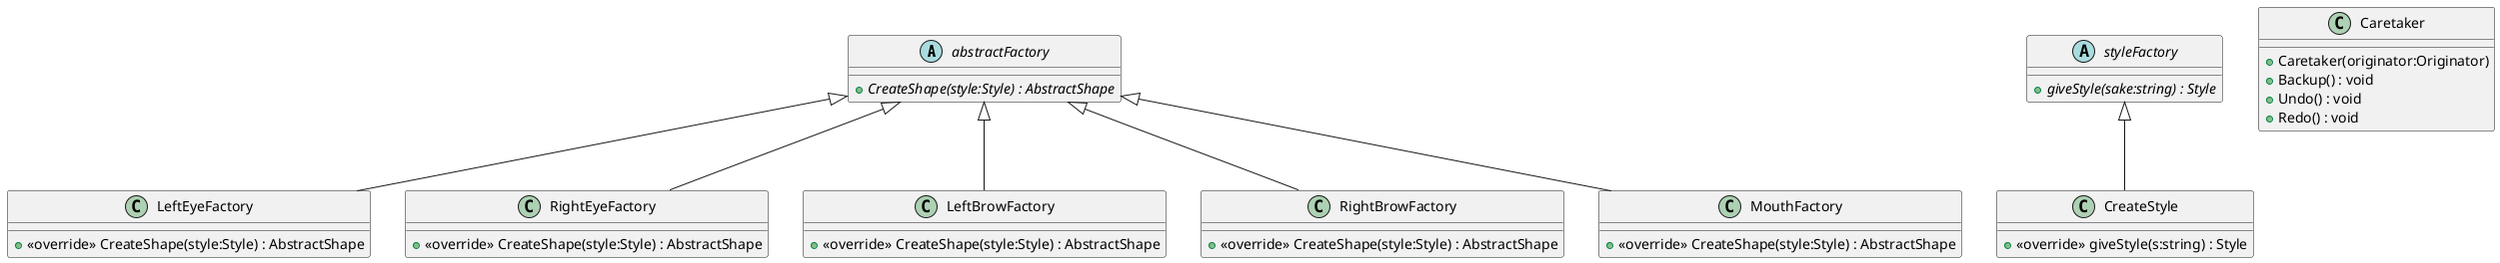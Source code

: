 @startuml
abstract class abstractFactory {
    + {abstract} CreateShape(style:Style) : AbstractShape
}
class LeftEyeFactory {
    + <<override>> CreateShape(style:Style) : AbstractShape
}
class RightEyeFactory {
    + <<override>> CreateShape(style:Style) : AbstractShape
}
class LeftBrowFactory {
    + <<override>> CreateShape(style:Style) : AbstractShape
}
class RightBrowFactory {
    + <<override>> CreateShape(style:Style) : AbstractShape
}
class MouthFactory {
    + <<override>> CreateShape(style:Style) : AbstractShape
}
abstractFactory <|-- LeftEyeFactory
abstractFactory <|-- RightEyeFactory
abstractFactory <|-- LeftBrowFactory
abstractFactory <|-- RightBrowFactory
abstractFactory <|-- MouthFactory
abstract class styleFactory {
    + {abstract} giveStyle(sake:string) : Style
}
class CreateStyle {
    + <<override>> giveStyle(s:string) : Style
}
styleFactory <|-- CreateStyle
class Caretaker {
    + Caretaker(originator:Originator)
    + Backup() : void
    + Undo() : void
    + Redo() : void
}
@enduml
